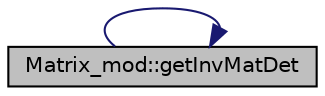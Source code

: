 digraph "Matrix_mod::getInvMatDet"
{
 // LATEX_PDF_SIZE
  edge [fontname="Helvetica",fontsize="10",labelfontname="Helvetica",labelfontsize="10"];
  node [fontname="Helvetica",fontsize="10",shape=record];
  rankdir="RL";
  Node1 [label="Matrix_mod::getInvMatDet",height=0.2,width=0.4,color="black", fillcolor="grey75", style="filled", fontcolor="black",tooltip="Return the inverse matrix InverseMatrix of a (nd,nd) input matrix MatrixLU, and its determinant,..."];
  Node1 -> Node1 [dir="back",color="midnightblue",fontsize="10",style="solid",fontname="Helvetica"];
}

